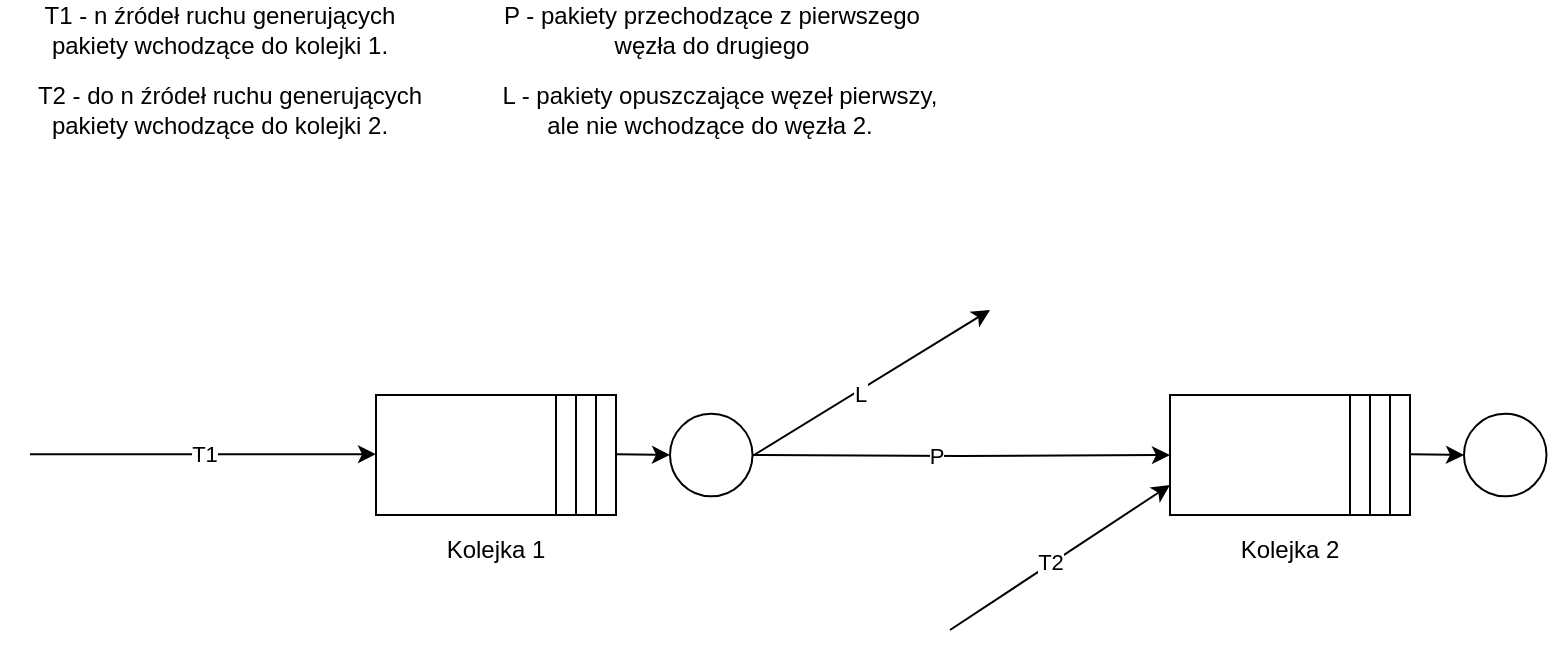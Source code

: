 <mxfile version="13.10.0" type="embed">
    <diagram id="Jw6F1eXqy75Qa2RVYYBy" name="Page-1">
        <mxGraphModel dx="278" dy="183" grid="1" gridSize="10" guides="1" tooltips="1" connect="1" arrows="1" fold="1" page="1" pageScale="1" pageWidth="827" pageHeight="1169" math="0" shadow="0">
            <root>
                <mxCell id="0"/>
                <mxCell id="1" parent="0"/>
                <mxCell id="48" value="P" style="edgeStyle=orthogonalEdgeStyle;rounded=0;orthogonalLoop=1;jettySize=auto;html=1;entryX=0;entryY=0.5;entryDx=0;entryDy=0;exitX=1;exitY=0.5;exitDx=0;exitDy=0;" parent="1" target="82" edge="1">
                    <mxGeometry x="-0.115" relative="1" as="geometry">
                        <mxPoint x="420" y="272.5" as="sourcePoint"/>
                        <mxPoint x="707" y="272.5" as="targetPoint"/>
                        <mxPoint as="offset"/>
                    </mxGeometry>
                </mxCell>
                <mxCell id="51" value="L" style="endArrow=classic;html=1;exitX=1;exitY=0.75;exitDx=0;exitDy=0;" parent="1" edge="1">
                    <mxGeometry x="-0.1" y="-2" width="50" height="50" relative="1" as="geometry">
                        <mxPoint x="420" y="273.75" as="sourcePoint"/>
                        <mxPoint x="540" y="200" as="targetPoint"/>
                        <mxPoint as="offset"/>
                    </mxGeometry>
                </mxCell>
                <mxCell id="70" value="" style="rounded=0;whiteSpace=wrap;html=1;align=left;" parent="1" vertex="1">
                    <mxGeometry x="233" y="242.5" width="120" height="60" as="geometry"/>
                </mxCell>
                <mxCell id="71" value="" style="endArrow=none;html=1;" parent="1" edge="1">
                    <mxGeometry width="50" height="50" relative="1" as="geometry">
                        <mxPoint x="343" y="302.5" as="sourcePoint"/>
                        <mxPoint x="343" y="242.5" as="targetPoint"/>
                    </mxGeometry>
                </mxCell>
                <mxCell id="72" value="" style="endArrow=none;html=1;" parent="1" edge="1">
                    <mxGeometry width="50" height="50" relative="1" as="geometry">
                        <mxPoint x="333" y="302.5" as="sourcePoint"/>
                        <mxPoint x="333" y="242.5" as="targetPoint"/>
                    </mxGeometry>
                </mxCell>
                <mxCell id="73" value="" style="endArrow=none;html=1;" parent="1" edge="1">
                    <mxGeometry width="50" height="50" relative="1" as="geometry">
                        <mxPoint x="323" y="302.5" as="sourcePoint"/>
                        <mxPoint x="323" y="242.5" as="targetPoint"/>
                    </mxGeometry>
                </mxCell>
                <mxCell id="82" value="" style="rounded=0;whiteSpace=wrap;html=1;align=left;" parent="1" vertex="1">
                    <mxGeometry x="630" y="242.51" width="120" height="60" as="geometry"/>
                </mxCell>
                <mxCell id="83" value="" style="endArrow=none;html=1;" parent="1" edge="1">
                    <mxGeometry width="50" height="50" relative="1" as="geometry">
                        <mxPoint x="740" y="302.51" as="sourcePoint"/>
                        <mxPoint x="740" y="242.51" as="targetPoint"/>
                    </mxGeometry>
                </mxCell>
                <mxCell id="84" value="" style="endArrow=none;html=1;" parent="1" edge="1">
                    <mxGeometry width="50" height="50" relative="1" as="geometry">
                        <mxPoint x="730" y="302.51" as="sourcePoint"/>
                        <mxPoint x="730" y="242.51" as="targetPoint"/>
                    </mxGeometry>
                </mxCell>
                <mxCell id="85" value="" style="endArrow=none;html=1;" parent="1" edge="1">
                    <mxGeometry width="50" height="50" relative="1" as="geometry">
                        <mxPoint x="720" y="302.51" as="sourcePoint"/>
                        <mxPoint x="720" y="242.51" as="targetPoint"/>
                    </mxGeometry>
                </mxCell>
                <mxCell id="93" value="" style="ellipse;whiteSpace=wrap;html=1;aspect=fixed;align=center;" parent="1" vertex="1">
                    <mxGeometry x="380" y="251.88" width="41.25" height="41.25" as="geometry"/>
                </mxCell>
                <mxCell id="94" value="" style="endArrow=classic;html=1;entryX=0;entryY=0.5;entryDx=0;entryDy=0;" parent="1" target="93" edge="1">
                    <mxGeometry width="50" height="50" relative="1" as="geometry">
                        <mxPoint x="353" y="272.08" as="sourcePoint"/>
                        <mxPoint x="370" y="272.08" as="targetPoint"/>
                    </mxGeometry>
                </mxCell>
                <mxCell id="95" value="T1" style="endArrow=classic;html=1;" parent="1" edge="1">
                    <mxGeometry width="50" height="50" relative="1" as="geometry">
                        <mxPoint x="60" y="272.09" as="sourcePoint"/>
                        <mxPoint x="233" y="272.09" as="targetPoint"/>
                    </mxGeometry>
                </mxCell>
                <mxCell id="98" value="" style="endArrow=classic;html=1;entryX=0;entryY=0.75;entryDx=0;entryDy=0;" parent="1" target="82" edge="1">
                    <mxGeometry width="50" height="50" relative="1" as="geometry">
                        <mxPoint x="520" y="360" as="sourcePoint"/>
                        <mxPoint x="707" y="280" as="targetPoint"/>
                    </mxGeometry>
                </mxCell>
                <mxCell id="99" value="T2" style="edgeLabel;html=1;align=center;verticalAlign=middle;resizable=0;points=[];" parent="98" vertex="1" connectable="0">
                    <mxGeometry x="-0.089" y="1" relative="1" as="geometry">
                        <mxPoint as="offset"/>
                    </mxGeometry>
                </mxCell>
                <mxCell id="102" value="T1 - n źródeł ruchu generujących pakiety wchodzące do kolejki 1." style="text;html=1;strokeColor=none;fillColor=none;align=center;verticalAlign=middle;whiteSpace=wrap;rounded=0;" parent="1" vertex="1">
                    <mxGeometry x="50" y="50" width="210" height="20" as="geometry"/>
                </mxCell>
                <mxCell id="103" value="&amp;nbsp; &amp;nbsp;T2 - do n źródeł ruchu generujących pakiety wchodzące do kolejki 2." style="text;html=1;strokeColor=none;fillColor=none;align=center;verticalAlign=middle;whiteSpace=wrap;rounded=0;" parent="1" vertex="1">
                    <mxGeometry x="45" y="90" width="220" height="20" as="geometry"/>
                </mxCell>
                <mxCell id="104" value="P - pakiety przechodzące z pierwszego węzła do drugiego" style="text;html=1;strokeColor=none;fillColor=none;align=center;verticalAlign=middle;whiteSpace=wrap;rounded=0;" parent="1" vertex="1">
                    <mxGeometry x="295.63" y="50" width="210" height="20" as="geometry"/>
                </mxCell>
                <mxCell id="106" value="&amp;nbsp; &amp;nbsp;L - pakiety opuszczające węzeł pierwszy, ale nie wchodzące do węzła 2." style="text;html=1;strokeColor=none;fillColor=none;align=center;verticalAlign=middle;whiteSpace=wrap;rounded=0;" parent="1" vertex="1">
                    <mxGeometry x="283.44" y="90" width="234.38" height="20" as="geometry"/>
                </mxCell>
                <mxCell id="107" value="" style="ellipse;whiteSpace=wrap;html=1;aspect=fixed;align=center;" parent="1" vertex="1">
                    <mxGeometry x="777" y="251.89" width="41.25" height="41.25" as="geometry"/>
                </mxCell>
                <mxCell id="108" value="" style="endArrow=classic;html=1;entryX=0;entryY=0.5;entryDx=0;entryDy=0;" parent="1" target="107" edge="1">
                    <mxGeometry width="50" height="50" relative="1" as="geometry">
                        <mxPoint x="750" y="272.09" as="sourcePoint"/>
                        <mxPoint x="767" y="272.09" as="targetPoint"/>
                    </mxGeometry>
                </mxCell>
                <mxCell id="109" value="Kolejka 1" style="text;html=1;strokeColor=none;fillColor=none;align=center;verticalAlign=middle;whiteSpace=wrap;rounded=0;" parent="1" vertex="1">
                    <mxGeometry x="256" y="310" width="74" height="20" as="geometry"/>
                </mxCell>
                <mxCell id="110" value="Kolejka 2" style="text;html=1;strokeColor=none;fillColor=none;align=center;verticalAlign=middle;whiteSpace=wrap;rounded=0;" parent="1" vertex="1">
                    <mxGeometry x="653" y="310" width="74" height="20" as="geometry"/>
                </mxCell>
            </root>
        </mxGraphModel>
    </diagram>
</mxfile>
